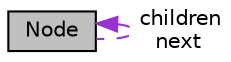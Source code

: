 digraph "Node"
{
 // LATEX_PDF_SIZE
  edge [fontname="Helvetica",fontsize="10",labelfontname="Helvetica",labelfontsize="10"];
  node [fontname="Helvetica",fontsize="10",shape=record];
  Node1 [label="Node",height=0.2,width=0.4,color="black", fillcolor="grey75", style="filled", fontcolor="black",tooltip="Represents a node in the linked list."];
  Node1 -> Node1 [dir="back",color="darkorchid3",fontsize="10",style="dashed",label=" children\nnext" ,fontname="Helvetica"];
}
